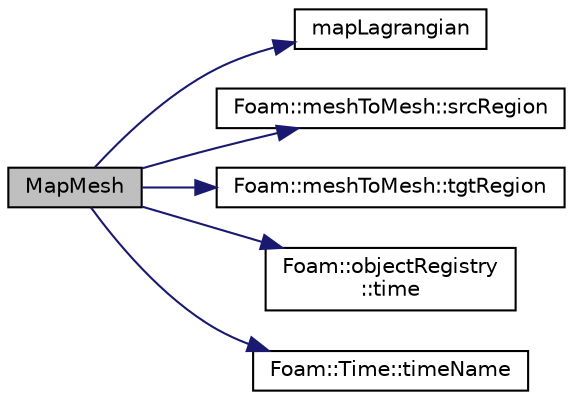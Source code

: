 digraph "MapMesh"
{
  bgcolor="transparent";
  edge [fontname="Helvetica",fontsize="10",labelfontname="Helvetica",labelfontsize="10"];
  node [fontname="Helvetica",fontsize="10",shape=record];
  rankdir="LR";
  Node1 [label="MapMesh",height=0.2,width=0.4,color="black", fillcolor="grey75", style="filled", fontcolor="black"];
  Node1 -> Node2 [color="midnightblue",fontsize="10",style="solid",fontname="Helvetica"];
  Node2 [label="mapLagrangian",height=0.2,width=0.4,color="black",URL="$a10974.html#ab0c4003e34ae26875272524bba3c140e",tooltip="Maps lagrangian positions and fields. "];
  Node1 -> Node3 [color="midnightblue",fontsize="10",style="solid",fontname="Helvetica"];
  Node3 [label="Foam::meshToMesh::srcRegion",height=0.2,width=0.4,color="black",URL="$a01508.html#a0f3d81980d88385f2a75dc4132e5888b",tooltip="Return const access to the source mesh. "];
  Node1 -> Node4 [color="midnightblue",fontsize="10",style="solid",fontname="Helvetica"];
  Node4 [label="Foam::meshToMesh::tgtRegion",height=0.2,width=0.4,color="black",URL="$a01508.html#a0a1fecf90055ad9c05de2f3d41f69166",tooltip="Return const access to the target mesh. "];
  Node1 -> Node5 [color="midnightblue",fontsize="10",style="solid",fontname="Helvetica"];
  Node5 [label="Foam::objectRegistry\l::time",height=0.2,width=0.4,color="black",URL="$a01727.html#a48fcf6de2789aff6b430b5fc1a05693f",tooltip="Return time. "];
  Node1 -> Node6 [color="midnightblue",fontsize="10",style="solid",fontname="Helvetica"];
  Node6 [label="Foam::Time::timeName",height=0.2,width=0.4,color="black",URL="$a02683.html#a5ae6a110de1b22323e19a46943c7f0c1",tooltip="Return time name of given scalar time. "];
}
